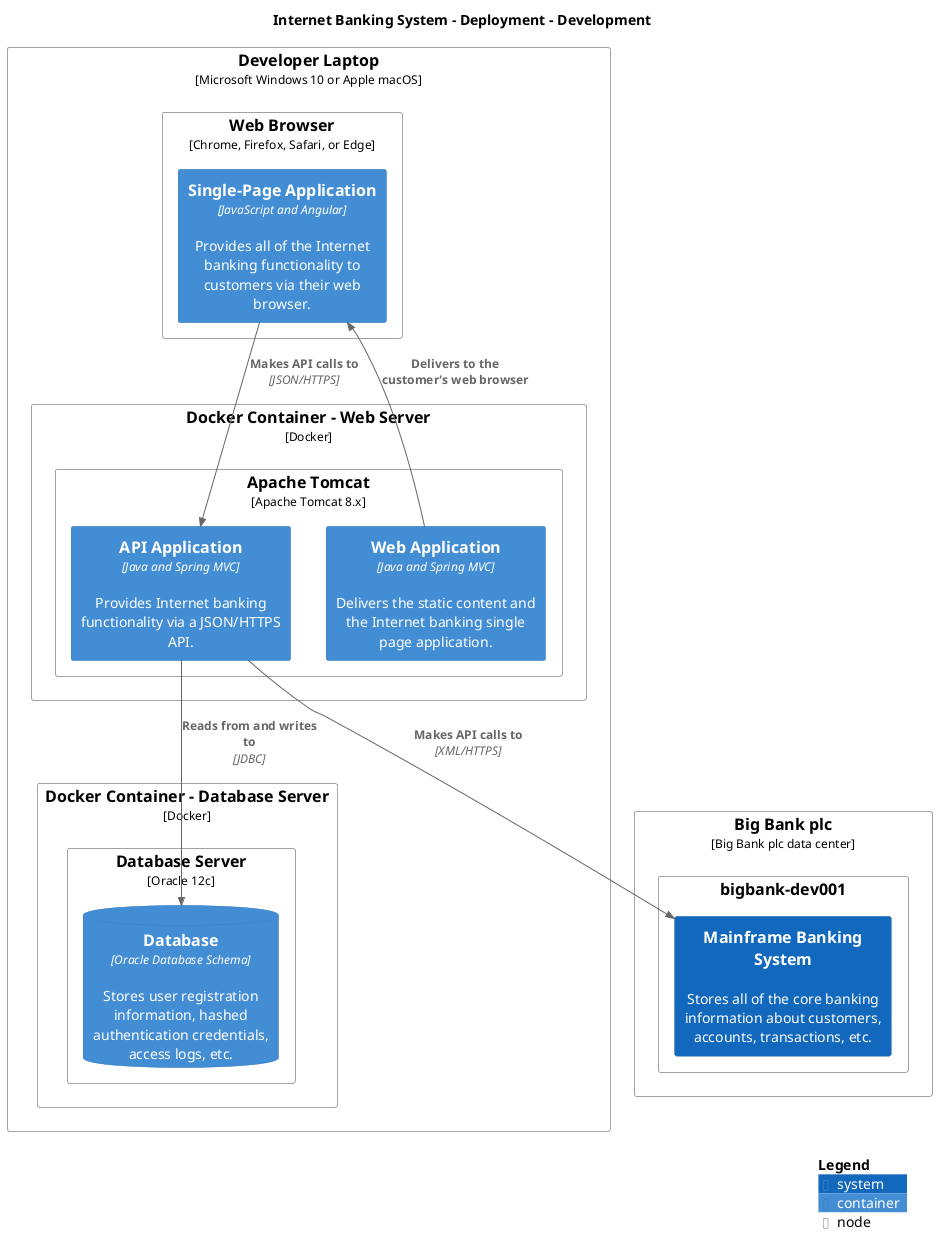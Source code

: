 @startuml
set separator none
title Internet Banking System - Deployment - Development

skinparam {
  svgLinkTarget _self
}
top to bottom direction

!include <C4/C4>
!include <C4/C4_Context>
!include <C4/C4_Container>
!include <C4/C4_Deployment>

skinparam svgDimensionStyle false
skinparam preserveAspectRatio meet
Deployment_Node(Development.DeveloperLaptop, "Developer Laptop", $type="Microsoft Windows 10 or Apple macOS", $tags="", $link="") {
  Deployment_Node(Development.DeveloperLaptop.WebBrowser, "Web Browser", $type="Chrome, Firefox, Safari, or Edge", $tags="", $link="") {
    Container(Development.DeveloperLaptop.WebBrowser.SinglePageApplication_1, "Single-Page Application", $techn="JavaScript and Angular", $descr="Provides all of the Internet banking functionality to customers via their web browser.", $tags="", $link="")
  }

  Deployment_Node(Development.DeveloperLaptop.DockerContainerWebServer, "Docker Container - Web Server", $type="Docker", $tags="", $link="") {
    Deployment_Node(Development.DeveloperLaptop.DockerContainerWebServer.ApacheTomcat, "Apache Tomcat", $type="Apache Tomcat 8.x", $tags="", $link="") {
      Container(Development.DeveloperLaptop.DockerContainerWebServer.ApacheTomcat.WebApplication_1, "Web Application", $techn="Java and Spring MVC", $descr="Delivers the static content and the Internet banking single page application.", $tags="", $link="")
      Container(Development.DeveloperLaptop.DockerContainerWebServer.ApacheTomcat.APIApplication_1, "API Application", $techn="Java and Spring MVC", $descr="Provides Internet banking functionality via a JSON/HTTPS API.", $tags="", $link="")
    }

  }

  Deployment_Node(Development.DeveloperLaptop.DockerContainerDatabaseServer, "Docker Container - Database Server", $type="Docker", $tags="", $link="") {
    Deployment_Node(Development.DeveloperLaptop.DockerContainerDatabaseServer.DatabaseServer, "Database Server", $type="Oracle 12c", $tags="", $link="") {
      ContainerDb(Development.DeveloperLaptop.DockerContainerDatabaseServer.DatabaseServer.Database_1, "Database", $techn="Oracle Database Schema", $descr="Stores user registration information, hashed authentication credentials, access logs, etc.", $tags="", $link="")
    }

  }

}

Deployment_Node(Development.BigBankplc, "Big Bank plc", $type="Big Bank plc data center", $tags="", $link="") {
  Deployment_Node(Development.BigBankplc.bigbankdev001, "bigbank-dev001", $type="", $tags="", $link="") {
    System(Development.BigBankplc.bigbankdev001.MainframeBankingSystem_1, "Mainframe Banking System", $descr="Stores all of the core banking information about customers, accounts, transactions, etc.", $tags="", $link="")
  }

}

Rel_D(Development.DeveloperLaptop.DockerContainerWebServer.ApacheTomcat.WebApplication_1, Development.DeveloperLaptop.WebBrowser.SinglePageApplication_1, "Delivers to the customer's web browser", $techn="", $tags="", $link="")
Rel_D(Development.DeveloperLaptop.WebBrowser.SinglePageApplication_1, Development.DeveloperLaptop.DockerContainerWebServer.ApacheTomcat.APIApplication_1, "Makes API calls to", $techn="JSON/HTTPS", $tags="", $link="")
Rel_D(Development.DeveloperLaptop.DockerContainerWebServer.ApacheTomcat.APIApplication_1, Development.DeveloperLaptop.DockerContainerDatabaseServer.DatabaseServer.Database_1, "Reads from and writes to", $techn="JDBC", $tags="", $link="")
Rel_D(Development.DeveloperLaptop.DockerContainerWebServer.ApacheTomcat.APIApplication_1, Development.BigBankplc.bigbankdev001.MainframeBankingSystem_1, "Makes API calls to", $techn="XML/HTTPS", $tags="", $link="")

SHOW_LEGEND(true)
@enduml